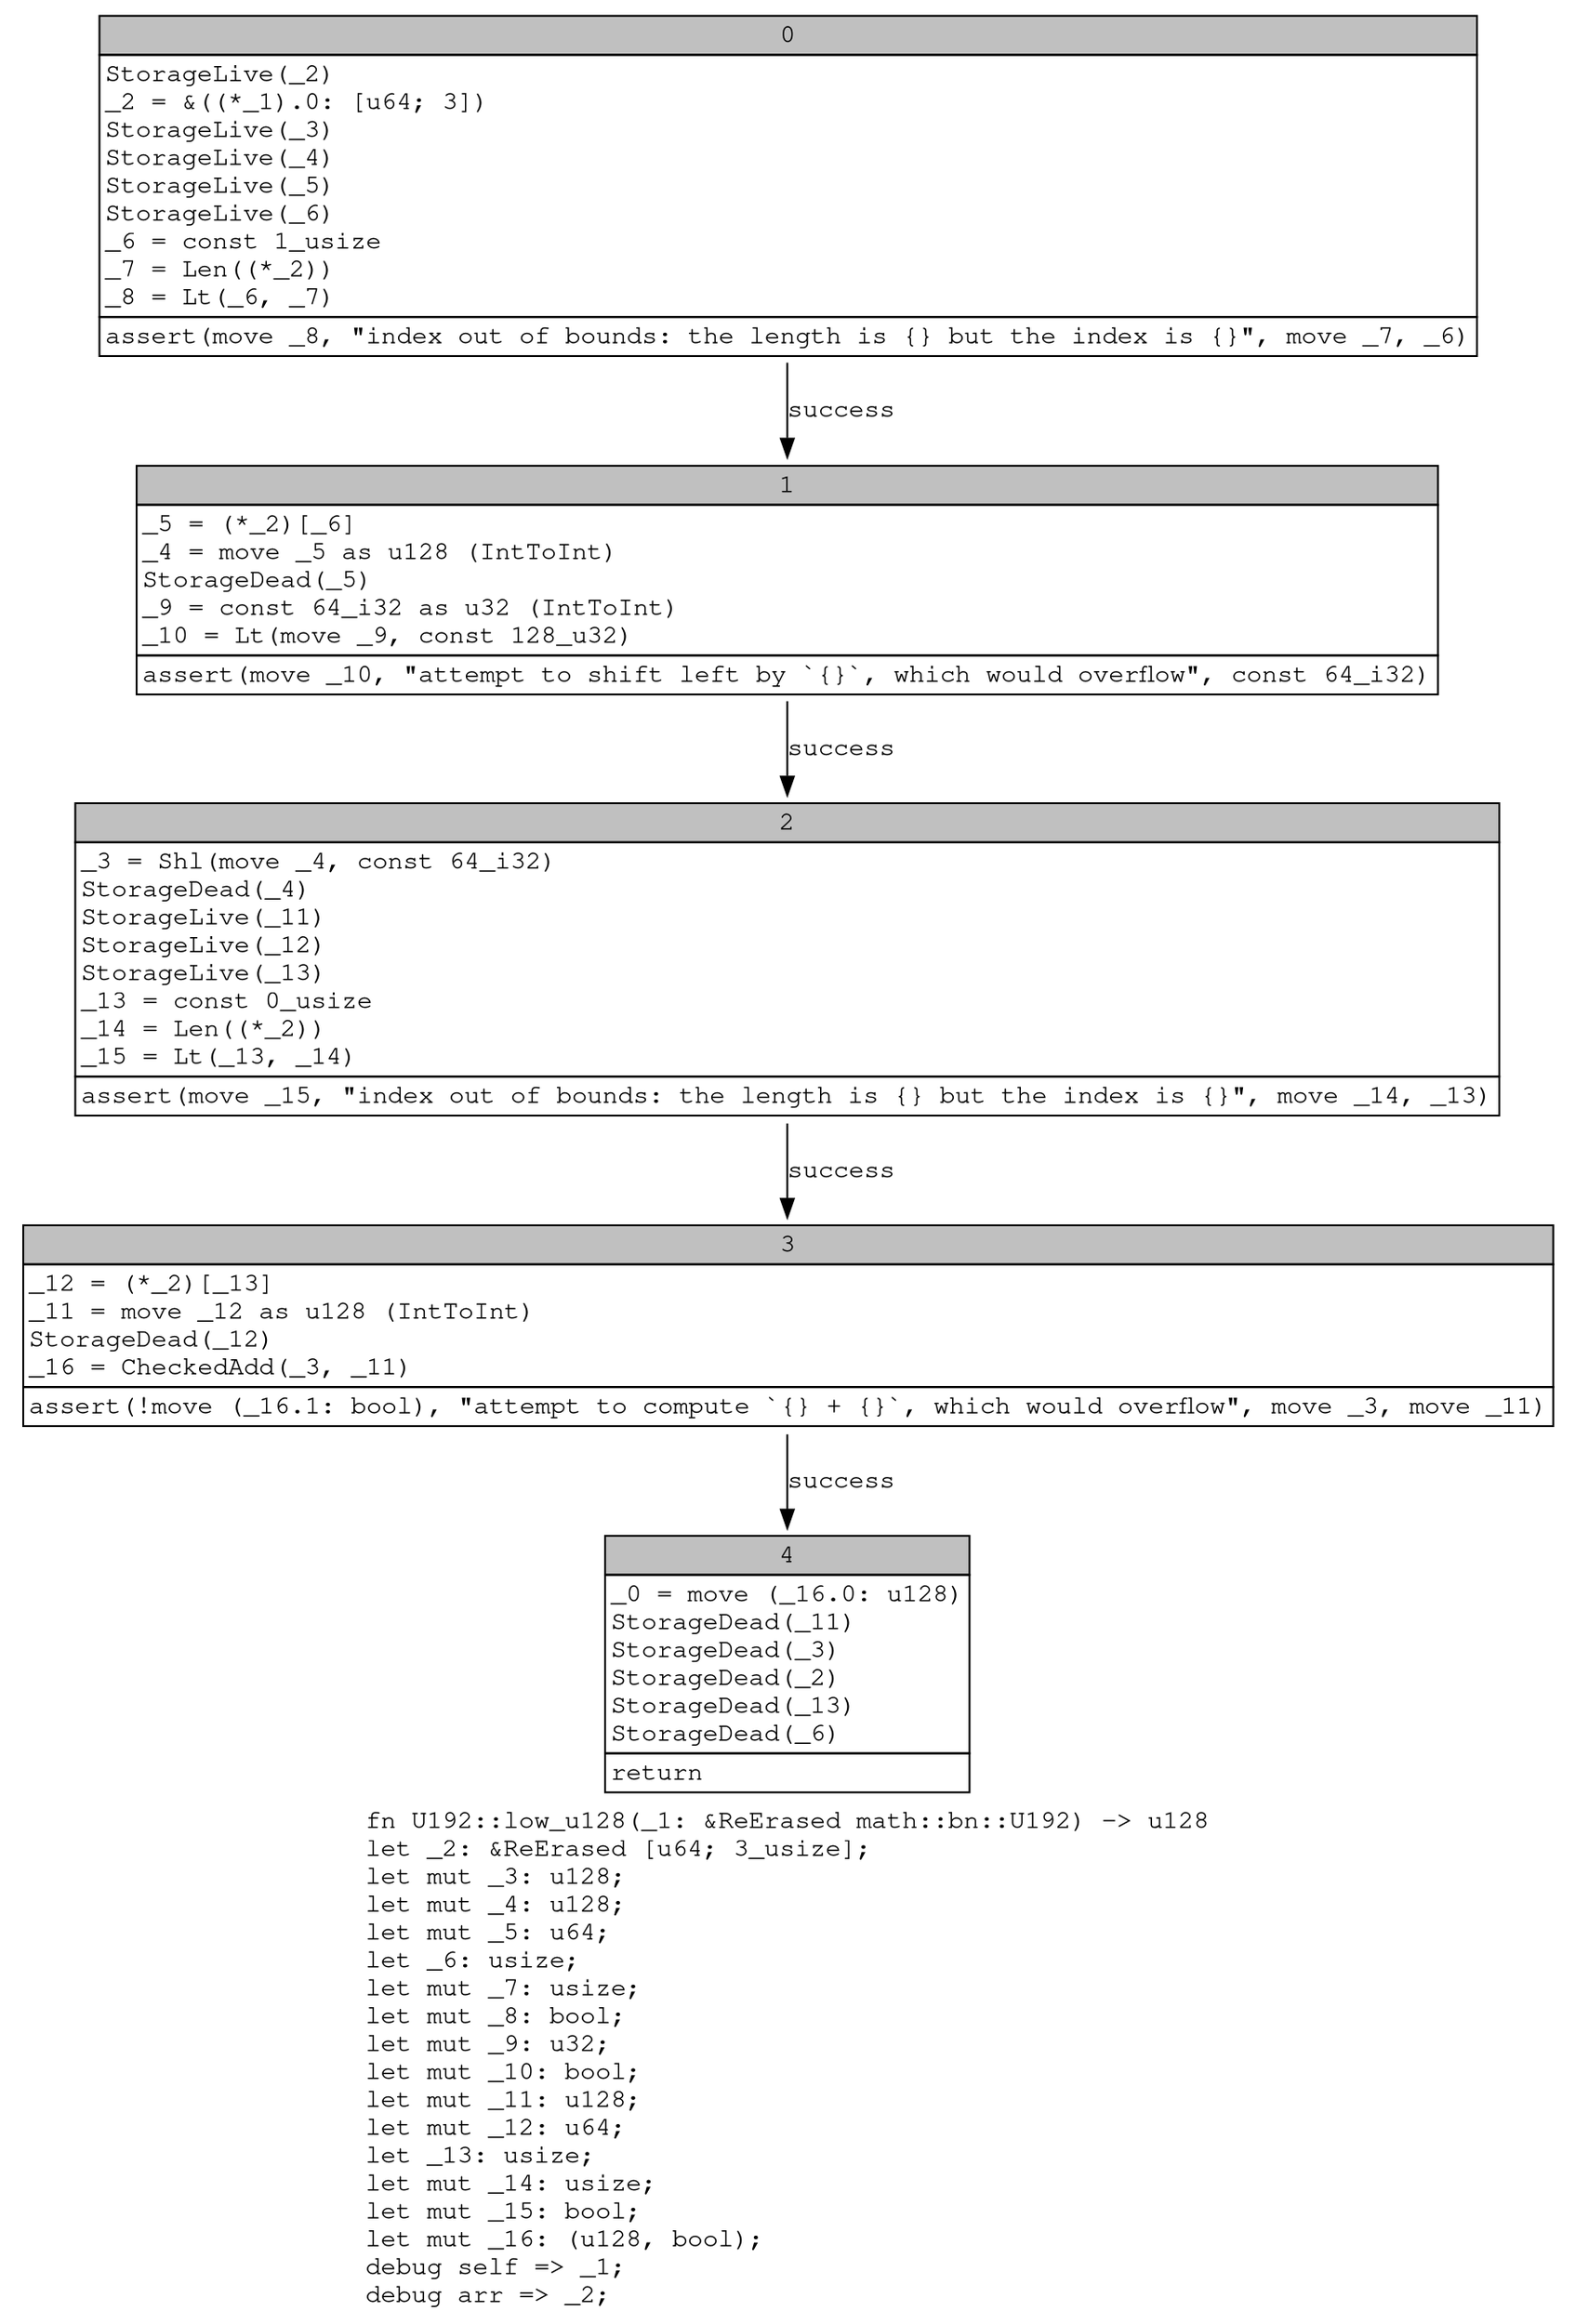 digraph Mir_0_14451 {
    graph [fontname="Courier, monospace"];
    node [fontname="Courier, monospace"];
    edge [fontname="Courier, monospace"];
    label=<fn U192::low_u128(_1: &amp;ReErased math::bn::U192) -&gt; u128<br align="left"/>let _2: &amp;ReErased [u64; 3_usize];<br align="left"/>let mut _3: u128;<br align="left"/>let mut _4: u128;<br align="left"/>let mut _5: u64;<br align="left"/>let _6: usize;<br align="left"/>let mut _7: usize;<br align="left"/>let mut _8: bool;<br align="left"/>let mut _9: u32;<br align="left"/>let mut _10: bool;<br align="left"/>let mut _11: u128;<br align="left"/>let mut _12: u64;<br align="left"/>let _13: usize;<br align="left"/>let mut _14: usize;<br align="left"/>let mut _15: bool;<br align="left"/>let mut _16: (u128, bool);<br align="left"/>debug self =&gt; _1;<br align="left"/>debug arr =&gt; _2;<br align="left"/>>;
    bb0__0_14451 [shape="none", label=<<table border="0" cellborder="1" cellspacing="0"><tr><td bgcolor="gray" align="center" colspan="1">0</td></tr><tr><td align="left" balign="left">StorageLive(_2)<br/>_2 = &amp;((*_1).0: [u64; 3])<br/>StorageLive(_3)<br/>StorageLive(_4)<br/>StorageLive(_5)<br/>StorageLive(_6)<br/>_6 = const 1_usize<br/>_7 = Len((*_2))<br/>_8 = Lt(_6, _7)<br/></td></tr><tr><td align="left">assert(move _8, &quot;index out of bounds: the length is {} but the index is {}&quot;, move _7, _6)</td></tr></table>>];
    bb1__0_14451 [shape="none", label=<<table border="0" cellborder="1" cellspacing="0"><tr><td bgcolor="gray" align="center" colspan="1">1</td></tr><tr><td align="left" balign="left">_5 = (*_2)[_6]<br/>_4 = move _5 as u128 (IntToInt)<br/>StorageDead(_5)<br/>_9 = const 64_i32 as u32 (IntToInt)<br/>_10 = Lt(move _9, const 128_u32)<br/></td></tr><tr><td align="left">assert(move _10, &quot;attempt to shift left by `{}`, which would overflow&quot;, const 64_i32)</td></tr></table>>];
    bb2__0_14451 [shape="none", label=<<table border="0" cellborder="1" cellspacing="0"><tr><td bgcolor="gray" align="center" colspan="1">2</td></tr><tr><td align="left" balign="left">_3 = Shl(move _4, const 64_i32)<br/>StorageDead(_4)<br/>StorageLive(_11)<br/>StorageLive(_12)<br/>StorageLive(_13)<br/>_13 = const 0_usize<br/>_14 = Len((*_2))<br/>_15 = Lt(_13, _14)<br/></td></tr><tr><td align="left">assert(move _15, &quot;index out of bounds: the length is {} but the index is {}&quot;, move _14, _13)</td></tr></table>>];
    bb3__0_14451 [shape="none", label=<<table border="0" cellborder="1" cellspacing="0"><tr><td bgcolor="gray" align="center" colspan="1">3</td></tr><tr><td align="left" balign="left">_12 = (*_2)[_13]<br/>_11 = move _12 as u128 (IntToInt)<br/>StorageDead(_12)<br/>_16 = CheckedAdd(_3, _11)<br/></td></tr><tr><td align="left">assert(!move (_16.1: bool), &quot;attempt to compute `{} + {}`, which would overflow&quot;, move _3, move _11)</td></tr></table>>];
    bb4__0_14451 [shape="none", label=<<table border="0" cellborder="1" cellspacing="0"><tr><td bgcolor="gray" align="center" colspan="1">4</td></tr><tr><td align="left" balign="left">_0 = move (_16.0: u128)<br/>StorageDead(_11)<br/>StorageDead(_3)<br/>StorageDead(_2)<br/>StorageDead(_13)<br/>StorageDead(_6)<br/></td></tr><tr><td align="left">return</td></tr></table>>];
    bb0__0_14451 -> bb1__0_14451 [label="success"];
    bb1__0_14451 -> bb2__0_14451 [label="success"];
    bb2__0_14451 -> bb3__0_14451 [label="success"];
    bb3__0_14451 -> bb4__0_14451 [label="success"];
}
